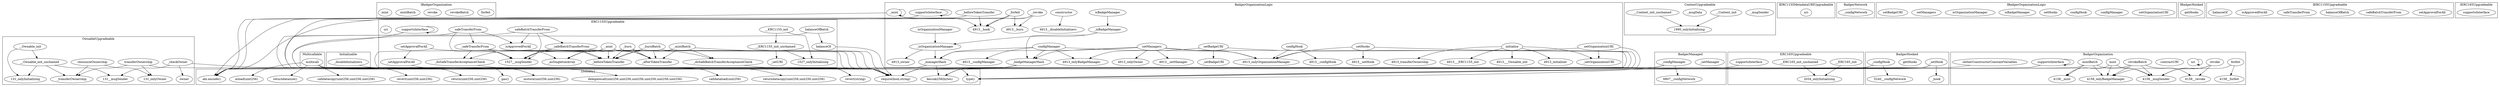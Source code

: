 strict digraph {
subgraph cluster_6594_IBadgerOrganization {
label = "IBadgerOrganization"
"6594_forfeit" [label="forfeit"]
"6594_revokeBatch" [label="revokeBatch"]
"6594_revoke" [label="revoke"]
"6594_mintBatch" [label="mintBatch"]
"6594_mint" [label="mint"]
}subgraph cluster_7107_Multicallable {
label = "Multicallable"
"7107_multicall" [label="multicall"]
}subgraph cluster_131_OwnableUpgradeable {
label = "OwnableUpgradeable"
"131_owner" [label="owner"]
"131___Ownable_init_unchained" [label="__Ownable_init_unchained"]
"131__transferOwnership" [label="_transferOwnership"]
"131__checkOwner" [label="_checkOwner"]
"131_renounceOwnership" [label="renounceOwnership"]
"131___Ownable_init" [label="__Ownable_init"]
"131_transferOwnership" [label="transferOwnership"]
"131_transferOwnership" -> "131_onlyOwner"
"131___Ownable_init_unchained" -> "131__msgSender"
"131___Ownable_init_unchained" -> "131_onlyInitializing"
"131___Ownable_init" -> "131_onlyInitializing"
"131__checkOwner" -> "131__msgSender"
"131_transferOwnership" -> "131__transferOwnership"
"131_renounceOwnership" -> "131__transferOwnership"
"131_renounceOwnership" -> "131_onlyOwner"
"131___Ownable_init" -> "131___Ownable_init_unchained"
"131___Ownable_init_unchained" -> "131__transferOwnership"
"131__checkOwner" -> "131_owner"
}subgraph cluster_1990_ContextUpgradeable {
label = "ContextUpgradeable"
"1990__msgSender" [label="_msgSender"]
"1990___Context_init" [label="__Context_init"]
"1990__msgData" [label="_msgData"]
"1990___Context_init_unchained" [label="__Context_init_unchained"]
"1990___Context_init_unchained" -> "1990_onlyInitializing"
"1990___Context_init" -> "1990_onlyInitializing"
}subgraph cluster_6807_BadgerManaged {
label = "BadgerManaged"
"6807__setManager" [label="_setManager"]
"6807__configManager" [label="_configManager"]
"6807__configManager" -> "6807__configNetwork"
}subgraph cluster_1705_IERC1155MetadataURIUpgradeable {
label = "IERC1155MetadataURIUpgradeable"
"1705_uri" [label="uri"]
}subgraph cluster_282_Initializable {
label = "Initializable"
"282__disableInitializers" [label="_disableInitializers"]
}subgraph cluster_3883_BadgerNetwork {
label = "BadgerNetwork"
"3883__configNetwork" [label="_configNetwork"]
}subgraph cluster_6700_IBadgerOrganizationLogic {
label = "IBadgerOrganizationLogic"
"6700_setOrganizationURI" [label="setOrganizationURI"]
"6700_configManager" [label="configManager"]
"6700_configHook" [label="configHook"]
"6700_setHooks" [label="setHooks"]
"6700_isBadgeManager" [label="isBadgeManager"]
"6700_isOrganizationManager" [label="isOrganizationManager"]
"6700_setManagers" [label="setManagers"]
"6700_setBadgeURI" [label="setBadgeURI"]
}subgraph cluster_4913_BadgerOrganizationLogic {
label = "BadgerOrganizationLogic"
"4913_setOrganizationURI" [label="setOrganizationURI"]
"4913__revoke" [label="_revoke"]
"4913_configHook" [label="configHook"]
"4913__badgeManagerHash" [label="_badgeManagerHash"]
"4913_initialize" [label="initialize"]
"4913__setBadgeURI" [label="_setBadgeURI"]
"4913_setHooks" [label="setHooks"]
"4913__beforeTokenTransfer" [label="_beforeTokenTransfer"]
"4913_supportsInterface" [label="supportsInterface"]
"4913__mint" [label="_mint"]
"4913_setBadgeURI" [label="setBadgeURI"]
"4913_constructor" [label="constructor"]
"4913_isOrganizationManager" [label="isOrganizationManager"]
"4913__managerHash" [label="_managerHash"]
"4913__isOrganizationManager" [label="_isOrganizationManager"]
"4913__isBadgeManager" [label="_isBadgeManager"]
"4913__forfeit" [label="_forfeit"]
"4913_setManagers" [label="setManagers"]
"4913_configManager" [label="configManager"]
"4913_isBadgeManager" [label="isBadgeManager"]
"4913__setOrganizationURI" [label="_setOrganizationURI"]
"4913_constructor" -> "4913__disableInitializers"
"4913_initialize" -> "4913___ERC1155_init"
"4913_setManagers" -> "4913_onlyOwner"
"4913__isOrganizationManager" -> "4913__managerHash"
"4913_setManagers" -> "4913__badgeManagerHash"
"4913__isBadgeManager" -> "4913__badgeManagerHash"
"4913_initialize" -> "4913___Ownable_init"
"4913__mint" -> "4913__hook"
"4913_configManager" -> "4913__managerHash"
"4913_configHook" -> "4913__configHook"
"4913_initialize" -> "4913_initializer"
"4913__mint" -> "4913__mint"
"4913_setHooks" -> "4913__setHook"
"4913__forfeit" -> "4913__burn"
"4913_setBadgeURI" -> "4913_onlyBadgeManager"
"4913_initialize" -> "4913__setOrganizationURI"
"4913_configManager" -> "4913_onlyOrganizationManager"
"4913_setHooks" -> "4913_onlyOrganizationManager"
"4913_configManager" -> "4913__badgeManagerHash"
"4913_supportsInterface" -> "4913_supportsInterface"
"4913__forfeit" -> "4913__hook"
"4913_isOrganizationManager" -> "4913__isOrganizationManager"
"4913_configHook" -> "4913_onlyOrganizationManager"
"4913__revoke" -> "4913__burn"
"4913_setManagers" -> "4913__setManager"
"4913_setManagers" -> "4913__managerHash"
"4913_setOrganizationURI" -> "4913_onlyOrganizationManager"
"4913_setManagers" -> "4913_onlyOrganizationManager"
"4913_isBadgeManager" -> "4913__isBadgeManager"
"4913__isBadgeManager" -> "4913__isOrganizationManager"
"4913__revoke" -> "4913__hook"
"4913__isOrganizationManager" -> "4913_owner"
"4913_initialize" -> "4913_transferOwnership"
"4913_setOrganizationURI" -> "4913__setOrganizationURI"
"4913_configManager" -> "4913__configManager"
"4913_configManager" -> "4913_onlyBadgeManager"
"4913__beforeTokenTransfer" -> "4913__hook"
"4913_setBadgeURI" -> "4913__setBadgeURI"
}subgraph cluster_2034_ERC165Upgradeable {
label = "ERC165Upgradeable"
"2034___ERC165_init" [label="__ERC165_init"]
"2034___ERC165_init_unchained" [label="__ERC165_init_unchained"]
"2034_supportsInterface" [label="supportsInterface"]
"2034___ERC165_init_unchained" -> "2034_onlyInitializing"
"2034___ERC165_init" -> "2034_onlyInitializing"
}subgraph cluster_6516_IBadgerHooked {
label = "IBadgerHooked"
"6516_getHooks" [label="getHooks"]
}subgraph cluster_1527_ERC1155Upgradeable {
label = "ERC1155Upgradeable"
"1527__safeBatchTransferFrom" [label="_safeBatchTransferFrom"]
"1527_safeBatchTransferFrom" [label="safeBatchTransferFrom"]
"1527__beforeTokenTransfer" [label="_beforeTokenTransfer"]
"1527__setApprovalForAll" [label="_setApprovalForAll"]
"1527_balanceOfBatch" [label="balanceOfBatch"]
"1527__safeTransferFrom" [label="_safeTransferFrom"]
"1527_balanceOf" [label="balanceOf"]
"1527_safeTransferFrom" [label="safeTransferFrom"]
"1527___ERC1155_init" [label="__ERC1155_init"]
"1527__mint" [label="_mint"]
"1527__doSafeBatchTransferAcceptanceCheck" [label="_doSafeBatchTransferAcceptanceCheck"]
"1527__setURI" [label="_setURI"]
"1527__burnBatch" [label="_burnBatch"]
"1527__burn" [label="_burn"]
"1527__doSafeTransferAcceptanceCheck" [label="_doSafeTransferAcceptanceCheck"]
"1527_supportsInterface" [label="supportsInterface"]
"1527_isApprovedForAll" [label="isApprovedForAll"]
"1527__mintBatch" [label="_mintBatch"]
"1527_setApprovalForAll" [label="setApprovalForAll"]
"1527_uri" [label="uri"]
"1527__afterTokenTransfer" [label="_afterTokenTransfer"]
"1527___ERC1155_init_unchained" [label="__ERC1155_init_unchained"]
"1527__asSingletonArray" [label="_asSingletonArray"]
"1527__burn" -> "1527__asSingletonArray"
"1527_setApprovalForAll" -> "1527__setApprovalForAll"
"1527__mint" -> "1527__beforeTokenTransfer"
"1527___ERC1155_init_unchained" -> "1527__setURI"
"1527_safeBatchTransferFrom" -> "1527_isApprovedForAll"
"1527___ERC1155_init" -> "1527_onlyInitializing"
"1527__safeTransferFrom" -> "1527__asSingletonArray"
"1527__burn" -> "1527__beforeTokenTransfer"
"1527_safeBatchTransferFrom" -> "1527__safeBatchTransferFrom"
"1527_supportsInterface" -> "1527_supportsInterface"
"1527__mint" -> "1527__doSafeTransferAcceptanceCheck"
"1527__burnBatch" -> "1527__msgSender"
"1527_setApprovalForAll" -> "1527__msgSender"
"1527__safeTransferFrom" -> "1527__msgSender"
"1527__mintBatch" -> "1527__beforeTokenTransfer"
"1527___ERC1155_init_unchained" -> "1527_onlyInitializing"
"1527__mintBatch" -> "1527__msgSender"
"1527__mint" -> "1527__afterTokenTransfer"
"1527__safeTransferFrom" -> "1527__doSafeTransferAcceptanceCheck"
"1527__burn" -> "1527__msgSender"
"1527_safeTransferFrom" -> "1527__safeTransferFrom"
"1527__mintBatch" -> "1527__afterTokenTransfer"
"1527__burnBatch" -> "1527__beforeTokenTransfer"
"1527__burnBatch" -> "1527__afterTokenTransfer"
"1527_balanceOfBatch" -> "1527_balanceOf"
"1527___ERC1155_init" -> "1527___ERC1155_init_unchained"
"1527__mintBatch" -> "1527__doSafeBatchTransferAcceptanceCheck"
"1527__safeTransferFrom" -> "1527__afterTokenTransfer"
"1527__safeTransferFrom" -> "1527__beforeTokenTransfer"
"1527_safeTransferFrom" -> "1527_isApprovedForAll"
"1527__safeBatchTransferFrom" -> "1527__afterTokenTransfer"
"1527__burn" -> "1527__afterTokenTransfer"
"1527__safeBatchTransferFrom" -> "1527__beforeTokenTransfer"
"1527__mint" -> "1527__msgSender"
"1527__mint" -> "1527__asSingletonArray"
"1527_safeTransferFrom" -> "1527__msgSender"
"1527_safeBatchTransferFrom" -> "1527__msgSender"
"1527__safeBatchTransferFrom" -> "1527__doSafeBatchTransferAcceptanceCheck"
"1527__safeBatchTransferFrom" -> "1527__msgSender"
}subgraph cluster_5240_BadgerHooked {
label = "BadgerHooked"
"5240__setHook" [label="_setHook"]
"5240__hook" [label="_hook"]
"5240_getHooks" [label="getHooks"]
"5240__configHook" [label="_configHook"]
"5240__configHook" -> "5240__configNetwork"
"5240__setHook" -> "5240__hook"
}subgraph cluster_1690_IERC1155Upgradeable {
label = "IERC1155Upgradeable"
"1690_setApprovalForAll" [label="setApprovalForAll"]
"1690_safeBatchTransferFrom" [label="safeBatchTransferFrom"]
"1690_balanceOfBatch" [label="balanceOfBatch"]
"1690_safeTransferFrom" [label="safeTransferFrom"]
"1690_isApprovedForAll" [label="isApprovedForAll"]
"1690_balanceOf" [label="balanceOf"]
}subgraph cluster_4158_BadgerOrganization {
label = "BadgerOrganization"
"4158_forfeit" [label="forfeit"]
"4158_revokeBatch" [label="revokeBatch"]
"4158_uri" [label="uri"]
"4158_contractURI" [label="contractURI"]
"4158_mint" [label="mint"]
"4158_mintBatch" [label="mintBatch"]
"4158_revoke" [label="revoke"]
"4158_slitherConstructorConstantVariables" [label="slitherConstructorConstantVariables"]
"4158_supportsInterface" [label="supportsInterface"]
"4158_mintBatch" -> "4158_onlyBadgeManager"
"4158_mint" -> "4158_onlyBadgeManager"
"4158_mintBatch" -> "4158__msgSender"
"4158_revoke" -> "4158_onlyBadgeManager"
"4158_revoke" -> "4158__revoke"
"4158_mint" -> "4158__msgSender"
"4158_revokeBatch" -> "4158__revoke"
"4158_uri" -> "4158_uri"
"4158_revokeBatch" -> "4158__msgSender"
"4158_forfeit" -> "4158__forfeit"
"4158_revokeBatch" -> "4158_onlyBadgeManager"
"4158_revoke" -> "4158__msgSender"
"4158_supportsInterface" -> "4158_supportsInterface"
"4158_mint" -> "4158__mint"
"4158_mintBatch" -> "4158__mint"
"4158_forfeit" -> "4158__msgSender"
}subgraph cluster_2046_IERC165Upgradeable {
label = "IERC165Upgradeable"
"2046_supportsInterface" [label="supportsInterface"]
}subgraph cluster_solidity {
label = "[Solidity]"
"returndatasize()" 
"mload(uint256)" 
"revert(string)" 
"calldataload(uint256)" 
"delegatecall(uint256,uint256,uint256,uint256,uint256,uint256)" 
"abi.encode()" 
"require(bool,string)" 
"gas()" 
"return(uint256,uint256)" 
"revert(uint256,uint256)" 
"calldatacopy(uint256,uint256,uint256)" 
"type()" 
"keccak256(bytes)" 
"returndatacopy(uint256,uint256,uint256)" 
"mstore(uint256,uint256)" 
"4913_supportsInterface" -> "type()"
"1527__burn" -> "require(bool,string)"
"2034_supportsInterface" -> "type()"
"4913_setHooks" -> "require(bool,string)"
"5240__setHook" -> "abi.encode()"
"5240__configHook" -> "type()"
"4913__badgeManagerHash" -> "keccak256(bytes)"
"1527__setApprovalForAll" -> "require(bool,string)"
"1527__mint" -> "require(bool,string)"
"4913__managerHash" -> "keccak256(bytes)"
"4913__mint" -> "abi.encode()"
"1527__safeTransferFrom" -> "require(bool,string)"
"4913__revoke" -> "abi.encode()"
"4158_slitherConstructorConstantVariables" -> "keccak256(bytes)"
"1527__doSafeBatchTransferAcceptanceCheck" -> "revert(string)"
"7107_multicall" -> "returndatacopy(uint256,uint256,uint256)"
"1527_safeBatchTransferFrom" -> "require(bool,string)"
"282__disableInitializers" -> "require(bool,string)"
"7107_multicall" -> "returndatasize()"
"7107_multicall" -> "return(uint256,uint256)"
"5240__setHook" -> "type()"
"4913__managerHash" -> "abi.encode()"
"1527__safeBatchTransferFrom" -> "require(bool,string)"
"1527__burnBatch" -> "require(bool,string)"
"6807__configManager" -> "require(bool,string)"
"7107_multicall" -> "calldatacopy(uint256,uint256,uint256)"
"4913_setBadgeURI" -> "require(bool,string)"
"5240__setHook" -> "require(bool,string)"
"4913__beforeTokenTransfer" -> "abi.encode()"
"4158_revokeBatch" -> "require(bool,string)"
"4158_supportsInterface" -> "type()"
"131_transferOwnership" -> "require(bool,string)"
"7107_multicall" -> "calldataload(uint256)"
"5240__configHook" -> "require(bool,string)"
"7107_multicall" -> "mstore(uint256,uint256)"
"4913__forfeit" -> "abi.encode()"
"6807__configManager" -> "type()"
"7107_multicall" -> "mload(uint256)"
"7107_multicall" -> "revert(uint256,uint256)"
"4913_setOrganizationURI" -> "require(bool,string)"
"1527_balanceOfBatch" -> "require(bool,string)"
"131__checkOwner" -> "require(bool,string)"
"4913__badgeManagerHash" -> "abi.encode()"
"1527_supportsInterface" -> "type()"
"4158_mintBatch" -> "require(bool,string)"
"1527__doSafeTransferAcceptanceCheck" -> "revert(string)"
"7107_multicall" -> "gas()"
"1527_balanceOf" -> "require(bool,string)"
"7107_multicall" -> "delegatecall(uint256,uint256,uint256,uint256,uint256,uint256)"
"4913_setManagers" -> "require(bool,string)"
"1527_safeTransferFrom" -> "require(bool,string)"
"1527__mintBatch" -> "require(bool,string)"
}
}